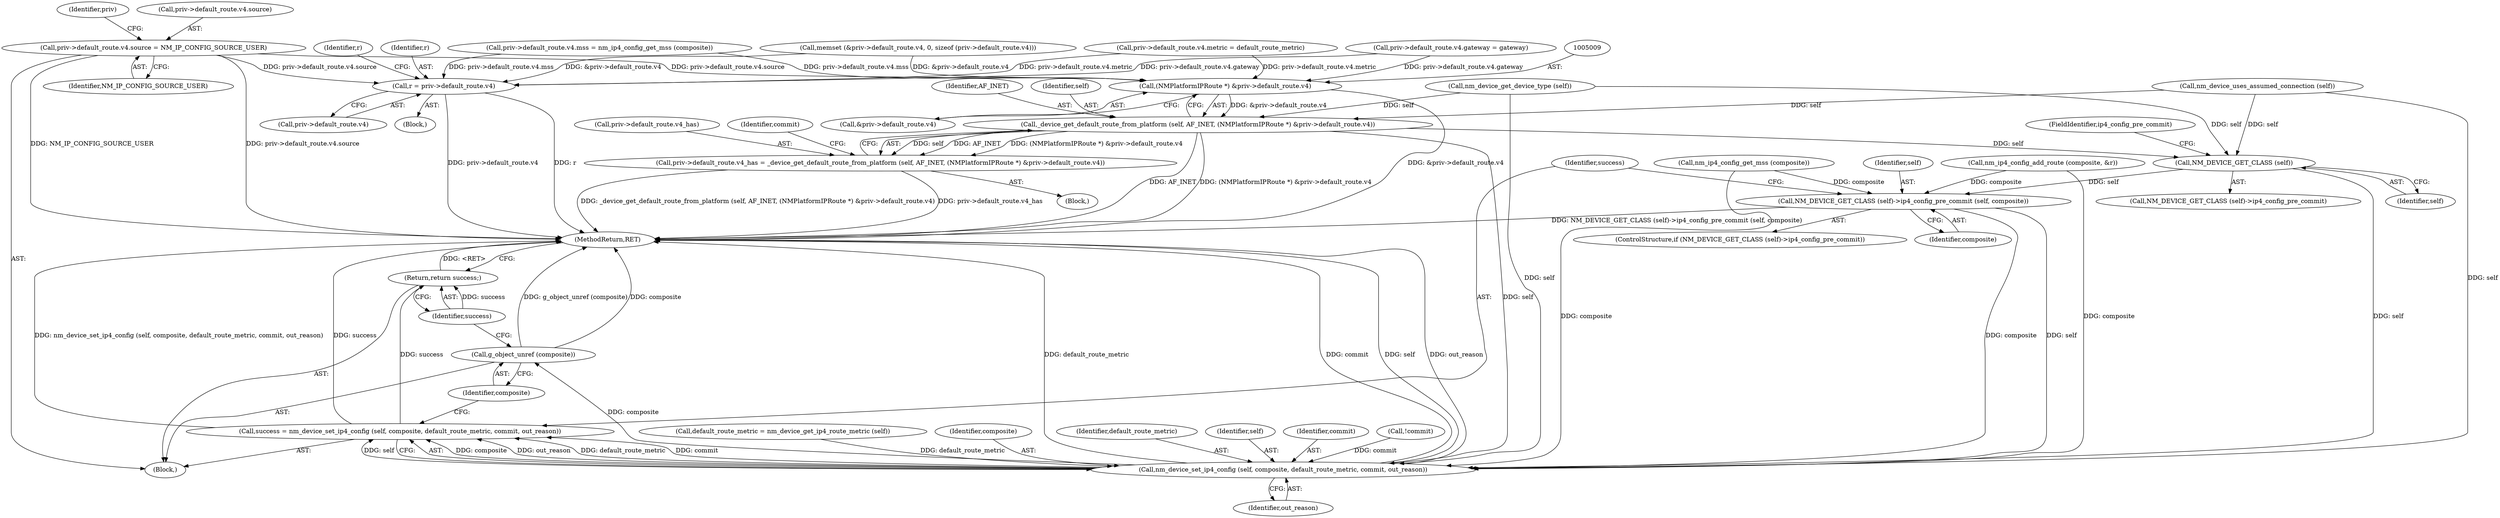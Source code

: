 digraph "0_NetworkManager_d5fc88e573fa58b93034b04d35a2454f5d28cad9@pointer" {
"1004923" [label="(Call,priv->default_route.v4.source = NM_IP_CONFIG_SOURCE_USER)"];
"1004965" [label="(Call,r = priv->default_route.v4)"];
"1005008" [label="(Call,(NMPlatformIPRoute *) &priv->default_route.v4)"];
"1005005" [label="(Call,_device_get_default_route_from_platform (self, AF_INET, (NMPlatformIPRoute *) &priv->default_route.v4))"];
"1004999" [label="(Call,priv->default_route.v4_has = _device_get_default_route_from_platform (self, AF_INET, (NMPlatformIPRoute *) &priv->default_route.v4))"];
"1005021" [label="(Call,NM_DEVICE_GET_CLASS (self))"];
"1005024" [label="(Call,NM_DEVICE_GET_CLASS (self)->ip4_config_pre_commit (self, composite))"];
"1005029" [label="(Call,nm_device_set_ip4_config (self, composite, default_route_metric, commit, out_reason))"];
"1005027" [label="(Call,success = nm_device_set_ip4_config (self, composite, default_route_metric, commit, out_reason))"];
"1005037" [label="(Return,return success;)"];
"1005035" [label="(Call,g_object_unref (composite))"];
"1004974" [label="(Identifier,r)"];
"1004987" [label="(Call,nm_ip4_config_add_route (composite, &r))"];
"1005029" [label="(Call,nm_device_set_ip4_config (self, composite, default_route_metric, commit, out_reason))"];
"1004756" [label="(Call,default_route_metric = nm_device_get_ip4_route_metric (self))"];
"1005034" [label="(Identifier,out_reason)"];
"1005020" [label="(Call,NM_DEVICE_GET_CLASS (self)->ip4_config_pre_commit)"];
"1004966" [label="(Identifier,r)"];
"1004950" [label="(Call,priv->default_route.v4.mss = nm_ip4_config_get_mss (composite))"];
"1005006" [label="(Identifier,self)"];
"1004998" [label="(Block,)"];
"1004885" [label="(Call,nm_device_get_device_type (self))"];
"1005010" [label="(Call,&priv->default_route.v4)"];
"1004909" [label="(Call,memset (&priv->default_route.v4, 0, sizeof (priv->default_route.v4)))"];
"1004745" [label="(Block,)"];
"1005028" [label="(Identifier,success)"];
"1005031" [label="(Identifier,composite)"];
"1005036" [label="(Identifier,composite)"];
"1004936" [label="(Identifier,priv)"];
"1004963" [label="(Block,)"];
"1005024" [label="(Call,NM_DEVICE_GET_CLASS (self)->ip4_config_pre_commit (self, composite))"];
"1004958" [label="(Call,nm_ip4_config_get_mss (composite))"];
"1005008" [label="(Call,(NMPlatformIPRoute *) &priv->default_route.v4)"];
"1004923" [label="(Call,priv->default_route.v4.source = NM_IP_CONFIG_SOURCE_USER)"];
"1004924" [label="(Call,priv->default_route.v4.source)"];
"1005025" [label="(Identifier,self)"];
"1005032" [label="(Identifier,default_route_metric)"];
"1005000" [label="(Call,priv->default_route.v4_has)"];
"1004941" [label="(Call,priv->default_route.v4.metric = default_route_metric)"];
"1005030" [label="(Identifier,self)"];
"1005037" [label="(Return,return success;)"];
"1005033" [label="(Identifier,commit)"];
"1005005" [label="(Call,_device_get_default_route_from_platform (self, AF_INET, (NMPlatformIPRoute *) &priv->default_route.v4))"];
"1005007" [label="(Identifier,AF_INET)"];
"1004967" [label="(Call,priv->default_route.v4)"];
"1005022" [label="(Identifier,self)"];
"1004846" [label="(Call,!commit)"];
"1004932" [label="(Call,priv->default_route.v4.gateway = gateway)"];
"1005019" [label="(ControlStructure,if (NM_DEVICE_GET_CLASS (self)->ip4_config_pre_commit))"];
"1004931" [label="(Identifier,NM_IP_CONFIG_SOURCE_USER)"];
"1005021" [label="(Call,NM_DEVICE_GET_CLASS (self))"];
"1005038" [label="(Identifier,success)"];
"1004851" [label="(Call,nm_device_uses_assumed_connection (self))"];
"1004999" [label="(Call,priv->default_route.v4_has = _device_get_default_route_from_platform (self, AF_INET, (NMPlatformIPRoute *) &priv->default_route.v4))"];
"1007368" [label="(MethodReturn,RET)"];
"1005027" [label="(Call,success = nm_device_set_ip4_config (self, composite, default_route_metric, commit, out_reason))"];
"1005026" [label="(Identifier,composite)"];
"1005017" [label="(Identifier,commit)"];
"1005023" [label="(FieldIdentifier,ip4_config_pre_commit)"];
"1004965" [label="(Call,r = priv->default_route.v4)"];
"1005035" [label="(Call,g_object_unref (composite))"];
"1004923" -> "1004745"  [label="AST: "];
"1004923" -> "1004931"  [label="CFG: "];
"1004924" -> "1004923"  [label="AST: "];
"1004931" -> "1004923"  [label="AST: "];
"1004936" -> "1004923"  [label="CFG: "];
"1004923" -> "1007368"  [label="DDG: NM_IP_CONFIG_SOURCE_USER"];
"1004923" -> "1007368"  [label="DDG: priv->default_route.v4.source"];
"1004923" -> "1004965"  [label="DDG: priv->default_route.v4.source"];
"1004923" -> "1005008"  [label="DDG: priv->default_route.v4.source"];
"1004965" -> "1004963"  [label="AST: "];
"1004965" -> "1004967"  [label="CFG: "];
"1004966" -> "1004965"  [label="AST: "];
"1004967" -> "1004965"  [label="AST: "];
"1004974" -> "1004965"  [label="CFG: "];
"1004965" -> "1007368"  [label="DDG: priv->default_route.v4"];
"1004965" -> "1007368"  [label="DDG: r"];
"1004950" -> "1004965"  [label="DDG: priv->default_route.v4.mss"];
"1004941" -> "1004965"  [label="DDG: priv->default_route.v4.metric"];
"1004932" -> "1004965"  [label="DDG: priv->default_route.v4.gateway"];
"1004909" -> "1004965"  [label="DDG: &priv->default_route.v4"];
"1005008" -> "1005005"  [label="AST: "];
"1005008" -> "1005010"  [label="CFG: "];
"1005009" -> "1005008"  [label="AST: "];
"1005010" -> "1005008"  [label="AST: "];
"1005005" -> "1005008"  [label="CFG: "];
"1005008" -> "1007368"  [label="DDG: &priv->default_route.v4"];
"1005008" -> "1005005"  [label="DDG: &priv->default_route.v4"];
"1004909" -> "1005008"  [label="DDG: &priv->default_route.v4"];
"1004950" -> "1005008"  [label="DDG: priv->default_route.v4.mss"];
"1004941" -> "1005008"  [label="DDG: priv->default_route.v4.metric"];
"1004932" -> "1005008"  [label="DDG: priv->default_route.v4.gateway"];
"1005005" -> "1004999"  [label="AST: "];
"1005006" -> "1005005"  [label="AST: "];
"1005007" -> "1005005"  [label="AST: "];
"1004999" -> "1005005"  [label="CFG: "];
"1005005" -> "1007368"  [label="DDG: AF_INET"];
"1005005" -> "1007368"  [label="DDG: (NMPlatformIPRoute *) &priv->default_route.v4"];
"1005005" -> "1004999"  [label="DDG: self"];
"1005005" -> "1004999"  [label="DDG: AF_INET"];
"1005005" -> "1004999"  [label="DDG: (NMPlatformIPRoute *) &priv->default_route.v4"];
"1004851" -> "1005005"  [label="DDG: self"];
"1004885" -> "1005005"  [label="DDG: self"];
"1005005" -> "1005021"  [label="DDG: self"];
"1005005" -> "1005029"  [label="DDG: self"];
"1004999" -> "1004998"  [label="AST: "];
"1005000" -> "1004999"  [label="AST: "];
"1005017" -> "1004999"  [label="CFG: "];
"1004999" -> "1007368"  [label="DDG: _device_get_default_route_from_platform (self, AF_INET, (NMPlatformIPRoute *) &priv->default_route.v4)"];
"1004999" -> "1007368"  [label="DDG: priv->default_route.v4_has"];
"1005021" -> "1005020"  [label="AST: "];
"1005021" -> "1005022"  [label="CFG: "];
"1005022" -> "1005021"  [label="AST: "];
"1005023" -> "1005021"  [label="CFG: "];
"1004851" -> "1005021"  [label="DDG: self"];
"1004885" -> "1005021"  [label="DDG: self"];
"1005021" -> "1005024"  [label="DDG: self"];
"1005021" -> "1005029"  [label="DDG: self"];
"1005024" -> "1005019"  [label="AST: "];
"1005024" -> "1005026"  [label="CFG: "];
"1005025" -> "1005024"  [label="AST: "];
"1005026" -> "1005024"  [label="AST: "];
"1005028" -> "1005024"  [label="CFG: "];
"1005024" -> "1007368"  [label="DDG: NM_DEVICE_GET_CLASS (self)->ip4_config_pre_commit (self, composite)"];
"1004987" -> "1005024"  [label="DDG: composite"];
"1004958" -> "1005024"  [label="DDG: composite"];
"1005024" -> "1005029"  [label="DDG: self"];
"1005024" -> "1005029"  [label="DDG: composite"];
"1005029" -> "1005027"  [label="AST: "];
"1005029" -> "1005034"  [label="CFG: "];
"1005030" -> "1005029"  [label="AST: "];
"1005031" -> "1005029"  [label="AST: "];
"1005032" -> "1005029"  [label="AST: "];
"1005033" -> "1005029"  [label="AST: "];
"1005034" -> "1005029"  [label="AST: "];
"1005027" -> "1005029"  [label="CFG: "];
"1005029" -> "1007368"  [label="DDG: default_route_metric"];
"1005029" -> "1007368"  [label="DDG: commit"];
"1005029" -> "1007368"  [label="DDG: self"];
"1005029" -> "1007368"  [label="DDG: out_reason"];
"1005029" -> "1005027"  [label="DDG: composite"];
"1005029" -> "1005027"  [label="DDG: out_reason"];
"1005029" -> "1005027"  [label="DDG: default_route_metric"];
"1005029" -> "1005027"  [label="DDG: commit"];
"1005029" -> "1005027"  [label="DDG: self"];
"1004851" -> "1005029"  [label="DDG: self"];
"1004885" -> "1005029"  [label="DDG: self"];
"1004987" -> "1005029"  [label="DDG: composite"];
"1004958" -> "1005029"  [label="DDG: composite"];
"1004756" -> "1005029"  [label="DDG: default_route_metric"];
"1004846" -> "1005029"  [label="DDG: commit"];
"1005029" -> "1005035"  [label="DDG: composite"];
"1005027" -> "1004745"  [label="AST: "];
"1005028" -> "1005027"  [label="AST: "];
"1005036" -> "1005027"  [label="CFG: "];
"1005027" -> "1007368"  [label="DDG: nm_device_set_ip4_config (self, composite, default_route_metric, commit, out_reason)"];
"1005027" -> "1007368"  [label="DDG: success"];
"1005027" -> "1005037"  [label="DDG: success"];
"1005037" -> "1004745"  [label="AST: "];
"1005037" -> "1005038"  [label="CFG: "];
"1005038" -> "1005037"  [label="AST: "];
"1007368" -> "1005037"  [label="CFG: "];
"1005037" -> "1007368"  [label="DDG: <RET>"];
"1005038" -> "1005037"  [label="DDG: success"];
"1005035" -> "1004745"  [label="AST: "];
"1005035" -> "1005036"  [label="CFG: "];
"1005036" -> "1005035"  [label="AST: "];
"1005038" -> "1005035"  [label="CFG: "];
"1005035" -> "1007368"  [label="DDG: g_object_unref (composite)"];
"1005035" -> "1007368"  [label="DDG: composite"];
}
